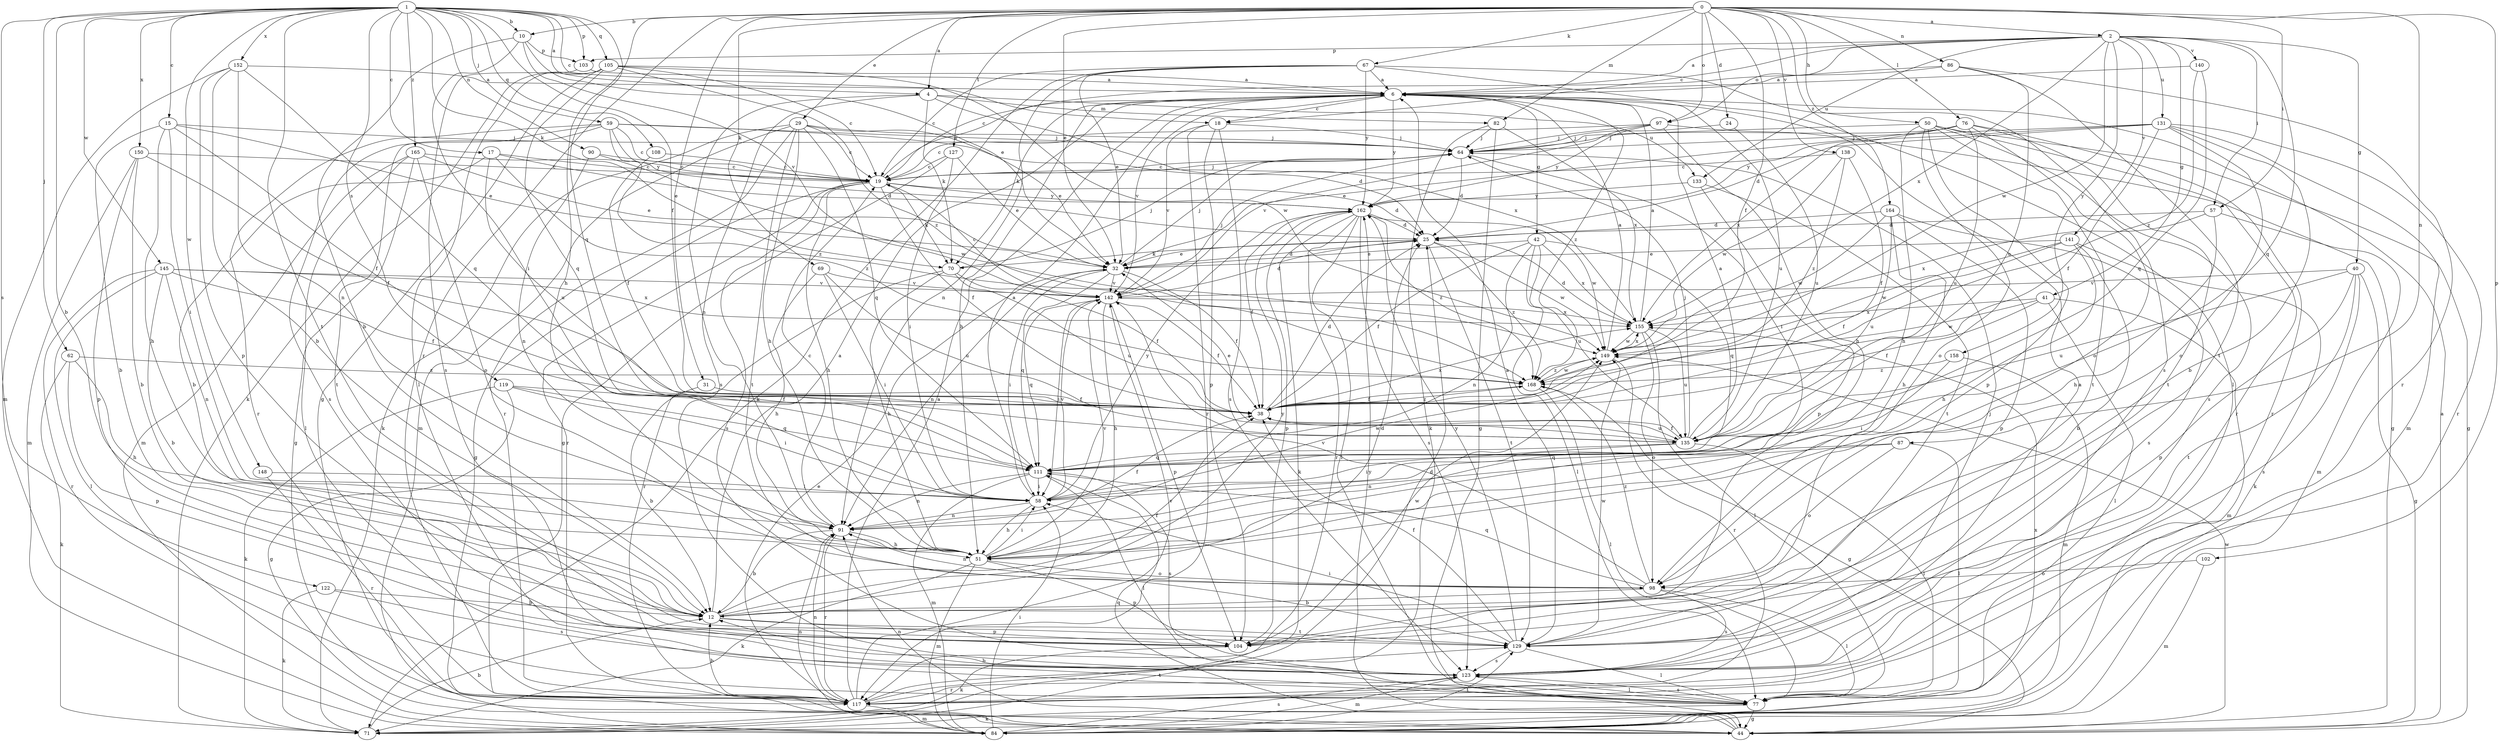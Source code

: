 strict digraph  {
0;
1;
2;
4;
6;
10;
12;
15;
17;
18;
19;
24;
25;
29;
31;
32;
38;
40;
41;
42;
44;
50;
51;
57;
58;
59;
62;
64;
67;
69;
70;
71;
76;
77;
82;
84;
86;
87;
90;
91;
97;
98;
102;
103;
104;
105;
108;
111;
117;
119;
122;
123;
127;
129;
131;
133;
135;
138;
140;
141;
142;
145;
148;
149;
150;
152;
155;
158;
162;
164;
165;
168;
0 -> 2  [label=a];
0 -> 4  [label=a];
0 -> 10  [label=b];
0 -> 24  [label=d];
0 -> 29  [label=e];
0 -> 31  [label=e];
0 -> 32  [label=e];
0 -> 38  [label=f];
0 -> 50  [label=h];
0 -> 51  [label=h];
0 -> 57  [label=i];
0 -> 67  [label=k];
0 -> 69  [label=k];
0 -> 76  [label=l];
0 -> 82  [label=m];
0 -> 86  [label=n];
0 -> 87  [label=n];
0 -> 97  [label=o];
0 -> 102  [label=p];
0 -> 117  [label=r];
0 -> 127  [label=t];
0 -> 138  [label=v];
0 -> 164  [label=z];
1 -> 4  [label=a];
1 -> 10  [label=b];
1 -> 12  [label=b];
1 -> 15  [label=c];
1 -> 17  [label=c];
1 -> 18  [label=c];
1 -> 38  [label=f];
1 -> 59  [label=j];
1 -> 62  [label=j];
1 -> 70  [label=k];
1 -> 90  [label=n];
1 -> 103  [label=p];
1 -> 105  [label=q];
1 -> 108  [label=q];
1 -> 111  [label=q];
1 -> 119  [label=s];
1 -> 122  [label=s];
1 -> 129  [label=t];
1 -> 145  [label=w];
1 -> 148  [label=w];
1 -> 150  [label=x];
1 -> 152  [label=x];
1 -> 165  [label=z];
2 -> 6  [label=a];
2 -> 18  [label=c];
2 -> 40  [label=g];
2 -> 41  [label=g];
2 -> 57  [label=i];
2 -> 97  [label=o];
2 -> 103  [label=p];
2 -> 111  [label=q];
2 -> 131  [label=u];
2 -> 133  [label=u];
2 -> 140  [label=v];
2 -> 141  [label=v];
2 -> 149  [label=w];
2 -> 155  [label=x];
2 -> 158  [label=y];
4 -> 70  [label=k];
4 -> 82  [label=m];
4 -> 91  [label=n];
4 -> 123  [label=s];
4 -> 133  [label=u];
4 -> 155  [label=x];
6 -> 18  [label=c];
6 -> 42  [label=g];
6 -> 51  [label=h];
6 -> 70  [label=k];
6 -> 135  [label=u];
6 -> 142  [label=v];
6 -> 162  [label=y];
6 -> 168  [label=z];
10 -> 12  [label=b];
10 -> 32  [label=e];
10 -> 58  [label=i];
10 -> 103  [label=p];
10 -> 142  [label=v];
12 -> 6  [label=a];
12 -> 25  [label=d];
12 -> 38  [label=f];
12 -> 104  [label=p];
12 -> 129  [label=t];
12 -> 162  [label=y];
15 -> 12  [label=b];
15 -> 32  [label=e];
15 -> 38  [label=f];
15 -> 51  [label=h];
15 -> 58  [label=i];
15 -> 64  [label=j];
17 -> 12  [label=b];
17 -> 19  [label=c];
17 -> 25  [label=d];
17 -> 135  [label=u];
17 -> 168  [label=z];
18 -> 64  [label=j];
18 -> 104  [label=p];
18 -> 117  [label=r];
18 -> 123  [label=s];
18 -> 142  [label=v];
19 -> 6  [label=a];
19 -> 25  [label=d];
19 -> 38  [label=f];
19 -> 44  [label=g];
19 -> 51  [label=h];
19 -> 64  [label=j];
19 -> 70  [label=k];
19 -> 117  [label=r];
19 -> 123  [label=s];
19 -> 162  [label=y];
24 -> 64  [label=j];
24 -> 135  [label=u];
25 -> 32  [label=e];
25 -> 70  [label=k];
25 -> 129  [label=t];
25 -> 149  [label=w];
25 -> 168  [label=z];
29 -> 19  [label=c];
29 -> 32  [label=e];
29 -> 51  [label=h];
29 -> 64  [label=j];
29 -> 71  [label=k];
29 -> 84  [label=m];
29 -> 111  [label=q];
29 -> 117  [label=r];
29 -> 129  [label=t];
31 -> 12  [label=b];
31 -> 38  [label=f];
32 -> 25  [label=d];
32 -> 38  [label=f];
32 -> 58  [label=i];
32 -> 64  [label=j];
32 -> 91  [label=n];
32 -> 111  [label=q];
32 -> 142  [label=v];
38 -> 25  [label=d];
38 -> 135  [label=u];
38 -> 155  [label=x];
38 -> 168  [label=z];
40 -> 44  [label=g];
40 -> 104  [label=p];
40 -> 123  [label=s];
40 -> 129  [label=t];
40 -> 135  [label=u];
40 -> 142  [label=v];
41 -> 38  [label=f];
41 -> 77  [label=l];
41 -> 84  [label=m];
41 -> 149  [label=w];
41 -> 155  [label=x];
42 -> 32  [label=e];
42 -> 38  [label=f];
42 -> 77  [label=l];
42 -> 91  [label=n];
42 -> 111  [label=q];
42 -> 135  [label=u];
42 -> 155  [label=x];
44 -> 6  [label=a];
44 -> 91  [label=n];
44 -> 111  [label=q];
44 -> 149  [label=w];
44 -> 162  [label=y];
50 -> 44  [label=g];
50 -> 51  [label=h];
50 -> 64  [label=j];
50 -> 98  [label=o];
50 -> 104  [label=p];
50 -> 117  [label=r];
50 -> 123  [label=s];
50 -> 129  [label=t];
51 -> 58  [label=i];
51 -> 71  [label=k];
51 -> 84  [label=m];
51 -> 98  [label=o];
51 -> 104  [label=p];
51 -> 142  [label=v];
57 -> 25  [label=d];
57 -> 51  [label=h];
57 -> 84  [label=m];
57 -> 155  [label=x];
58 -> 6  [label=a];
58 -> 51  [label=h];
58 -> 91  [label=n];
58 -> 142  [label=v];
58 -> 149  [label=w];
58 -> 162  [label=y];
59 -> 19  [label=c];
59 -> 25  [label=d];
59 -> 64  [label=j];
59 -> 117  [label=r];
59 -> 123  [label=s];
59 -> 129  [label=t];
59 -> 162  [label=y];
59 -> 168  [label=z];
62 -> 51  [label=h];
62 -> 71  [label=k];
62 -> 104  [label=p];
62 -> 168  [label=z];
64 -> 19  [label=c];
64 -> 25  [label=d];
64 -> 58  [label=i];
67 -> 6  [label=a];
67 -> 19  [label=c];
67 -> 32  [label=e];
67 -> 71  [label=k];
67 -> 77  [label=l];
67 -> 91  [label=n];
67 -> 123  [label=s];
67 -> 162  [label=y];
69 -> 51  [label=h];
69 -> 58  [label=i];
69 -> 135  [label=u];
69 -> 142  [label=v];
70 -> 38  [label=f];
70 -> 51  [label=h];
70 -> 64  [label=j];
70 -> 117  [label=r];
70 -> 135  [label=u];
71 -> 12  [label=b];
76 -> 32  [label=e];
76 -> 64  [label=j];
76 -> 98  [label=o];
76 -> 117  [label=r];
76 -> 129  [label=t];
76 -> 135  [label=u];
76 -> 155  [label=x];
77 -> 12  [label=b];
77 -> 44  [label=g];
77 -> 71  [label=k];
77 -> 123  [label=s];
82 -> 44  [label=g];
82 -> 64  [label=j];
82 -> 71  [label=k];
82 -> 155  [label=x];
84 -> 58  [label=i];
84 -> 91  [label=n];
84 -> 123  [label=s];
84 -> 129  [label=t];
84 -> 155  [label=x];
86 -> 6  [label=a];
86 -> 19  [label=c];
86 -> 117  [label=r];
86 -> 129  [label=t];
86 -> 135  [label=u];
87 -> 77  [label=l];
87 -> 91  [label=n];
87 -> 98  [label=o];
87 -> 111  [label=q];
90 -> 19  [label=c];
90 -> 91  [label=n];
90 -> 149  [label=w];
91 -> 12  [label=b];
91 -> 19  [label=c];
91 -> 38  [label=f];
91 -> 51  [label=h];
91 -> 117  [label=r];
97 -> 19  [label=c];
97 -> 44  [label=g];
97 -> 51  [label=h];
97 -> 64  [label=j];
97 -> 142  [label=v];
97 -> 162  [label=y];
98 -> 12  [label=b];
98 -> 77  [label=l];
98 -> 91  [label=n];
98 -> 111  [label=q];
98 -> 123  [label=s];
98 -> 142  [label=v];
98 -> 168  [label=z];
102 -> 84  [label=m];
102 -> 98  [label=o];
103 -> 6  [label=a];
103 -> 123  [label=s];
104 -> 71  [label=k];
104 -> 149  [label=w];
105 -> 6  [label=a];
105 -> 19  [label=c];
105 -> 44  [label=g];
105 -> 71  [label=k];
105 -> 77  [label=l];
105 -> 111  [label=q];
105 -> 149  [label=w];
105 -> 168  [label=z];
108 -> 19  [label=c];
108 -> 38  [label=f];
111 -> 58  [label=i];
111 -> 77  [label=l];
111 -> 84  [label=m];
111 -> 91  [label=n];
111 -> 123  [label=s];
117 -> 6  [label=a];
117 -> 12  [label=b];
117 -> 25  [label=d];
117 -> 32  [label=e];
117 -> 84  [label=m];
117 -> 91  [label=n];
117 -> 129  [label=t];
117 -> 142  [label=v];
119 -> 38  [label=f];
119 -> 44  [label=g];
119 -> 58  [label=i];
119 -> 71  [label=k];
119 -> 111  [label=q];
122 -> 12  [label=b];
122 -> 71  [label=k];
122 -> 123  [label=s];
123 -> 6  [label=a];
123 -> 64  [label=j];
123 -> 77  [label=l];
123 -> 84  [label=m];
123 -> 117  [label=r];
127 -> 19  [label=c];
127 -> 32  [label=e];
127 -> 44  [label=g];
127 -> 58  [label=i];
129 -> 6  [label=a];
129 -> 38  [label=f];
129 -> 58  [label=i];
129 -> 77  [label=l];
129 -> 123  [label=s];
129 -> 149  [label=w];
129 -> 162  [label=y];
131 -> 12  [label=b];
131 -> 25  [label=d];
131 -> 38  [label=f];
131 -> 64  [label=j];
131 -> 84  [label=m];
131 -> 98  [label=o];
131 -> 117  [label=r];
131 -> 162  [label=y];
133 -> 104  [label=p];
133 -> 129  [label=t];
133 -> 162  [label=y];
135 -> 6  [label=a];
135 -> 32  [label=e];
135 -> 38  [label=f];
135 -> 58  [label=i];
135 -> 64  [label=j];
135 -> 77  [label=l];
135 -> 111  [label=q];
138 -> 19  [label=c];
138 -> 38  [label=f];
138 -> 149  [label=w];
138 -> 168  [label=z];
140 -> 6  [label=a];
140 -> 111  [label=q];
140 -> 168  [label=z];
141 -> 12  [label=b];
141 -> 32  [label=e];
141 -> 38  [label=f];
141 -> 51  [label=h];
141 -> 71  [label=k];
141 -> 149  [label=w];
142 -> 19  [label=c];
142 -> 25  [label=d];
142 -> 38  [label=f];
142 -> 51  [label=h];
142 -> 58  [label=i];
142 -> 64  [label=j];
142 -> 104  [label=p];
142 -> 111  [label=q];
142 -> 155  [label=x];
145 -> 12  [label=b];
145 -> 38  [label=f];
145 -> 77  [label=l];
145 -> 91  [label=n];
145 -> 117  [label=r];
145 -> 142  [label=v];
145 -> 155  [label=x];
148 -> 58  [label=i];
148 -> 117  [label=r];
149 -> 6  [label=a];
149 -> 117  [label=r];
149 -> 155  [label=x];
149 -> 168  [label=z];
150 -> 12  [label=b];
150 -> 19  [label=c];
150 -> 38  [label=f];
150 -> 84  [label=m];
150 -> 104  [label=p];
152 -> 6  [label=a];
152 -> 12  [label=b];
152 -> 84  [label=m];
152 -> 91  [label=n];
152 -> 104  [label=p];
152 -> 111  [label=q];
155 -> 6  [label=a];
155 -> 25  [label=d];
155 -> 77  [label=l];
155 -> 98  [label=o];
155 -> 135  [label=u];
155 -> 149  [label=w];
158 -> 58  [label=i];
158 -> 84  [label=m];
158 -> 168  [label=z];
162 -> 25  [label=d];
162 -> 38  [label=f];
162 -> 71  [label=k];
162 -> 77  [label=l];
162 -> 104  [label=p];
162 -> 117  [label=r];
162 -> 123  [label=s];
162 -> 149  [label=w];
162 -> 168  [label=z];
164 -> 25  [label=d];
164 -> 51  [label=h];
164 -> 104  [label=p];
164 -> 123  [label=s];
164 -> 135  [label=u];
164 -> 149  [label=w];
165 -> 19  [label=c];
165 -> 32  [label=e];
165 -> 44  [label=g];
165 -> 77  [label=l];
165 -> 84  [label=m];
165 -> 98  [label=o];
168 -> 38  [label=f];
168 -> 44  [label=g];
168 -> 77  [label=l];
168 -> 149  [label=w];
}

